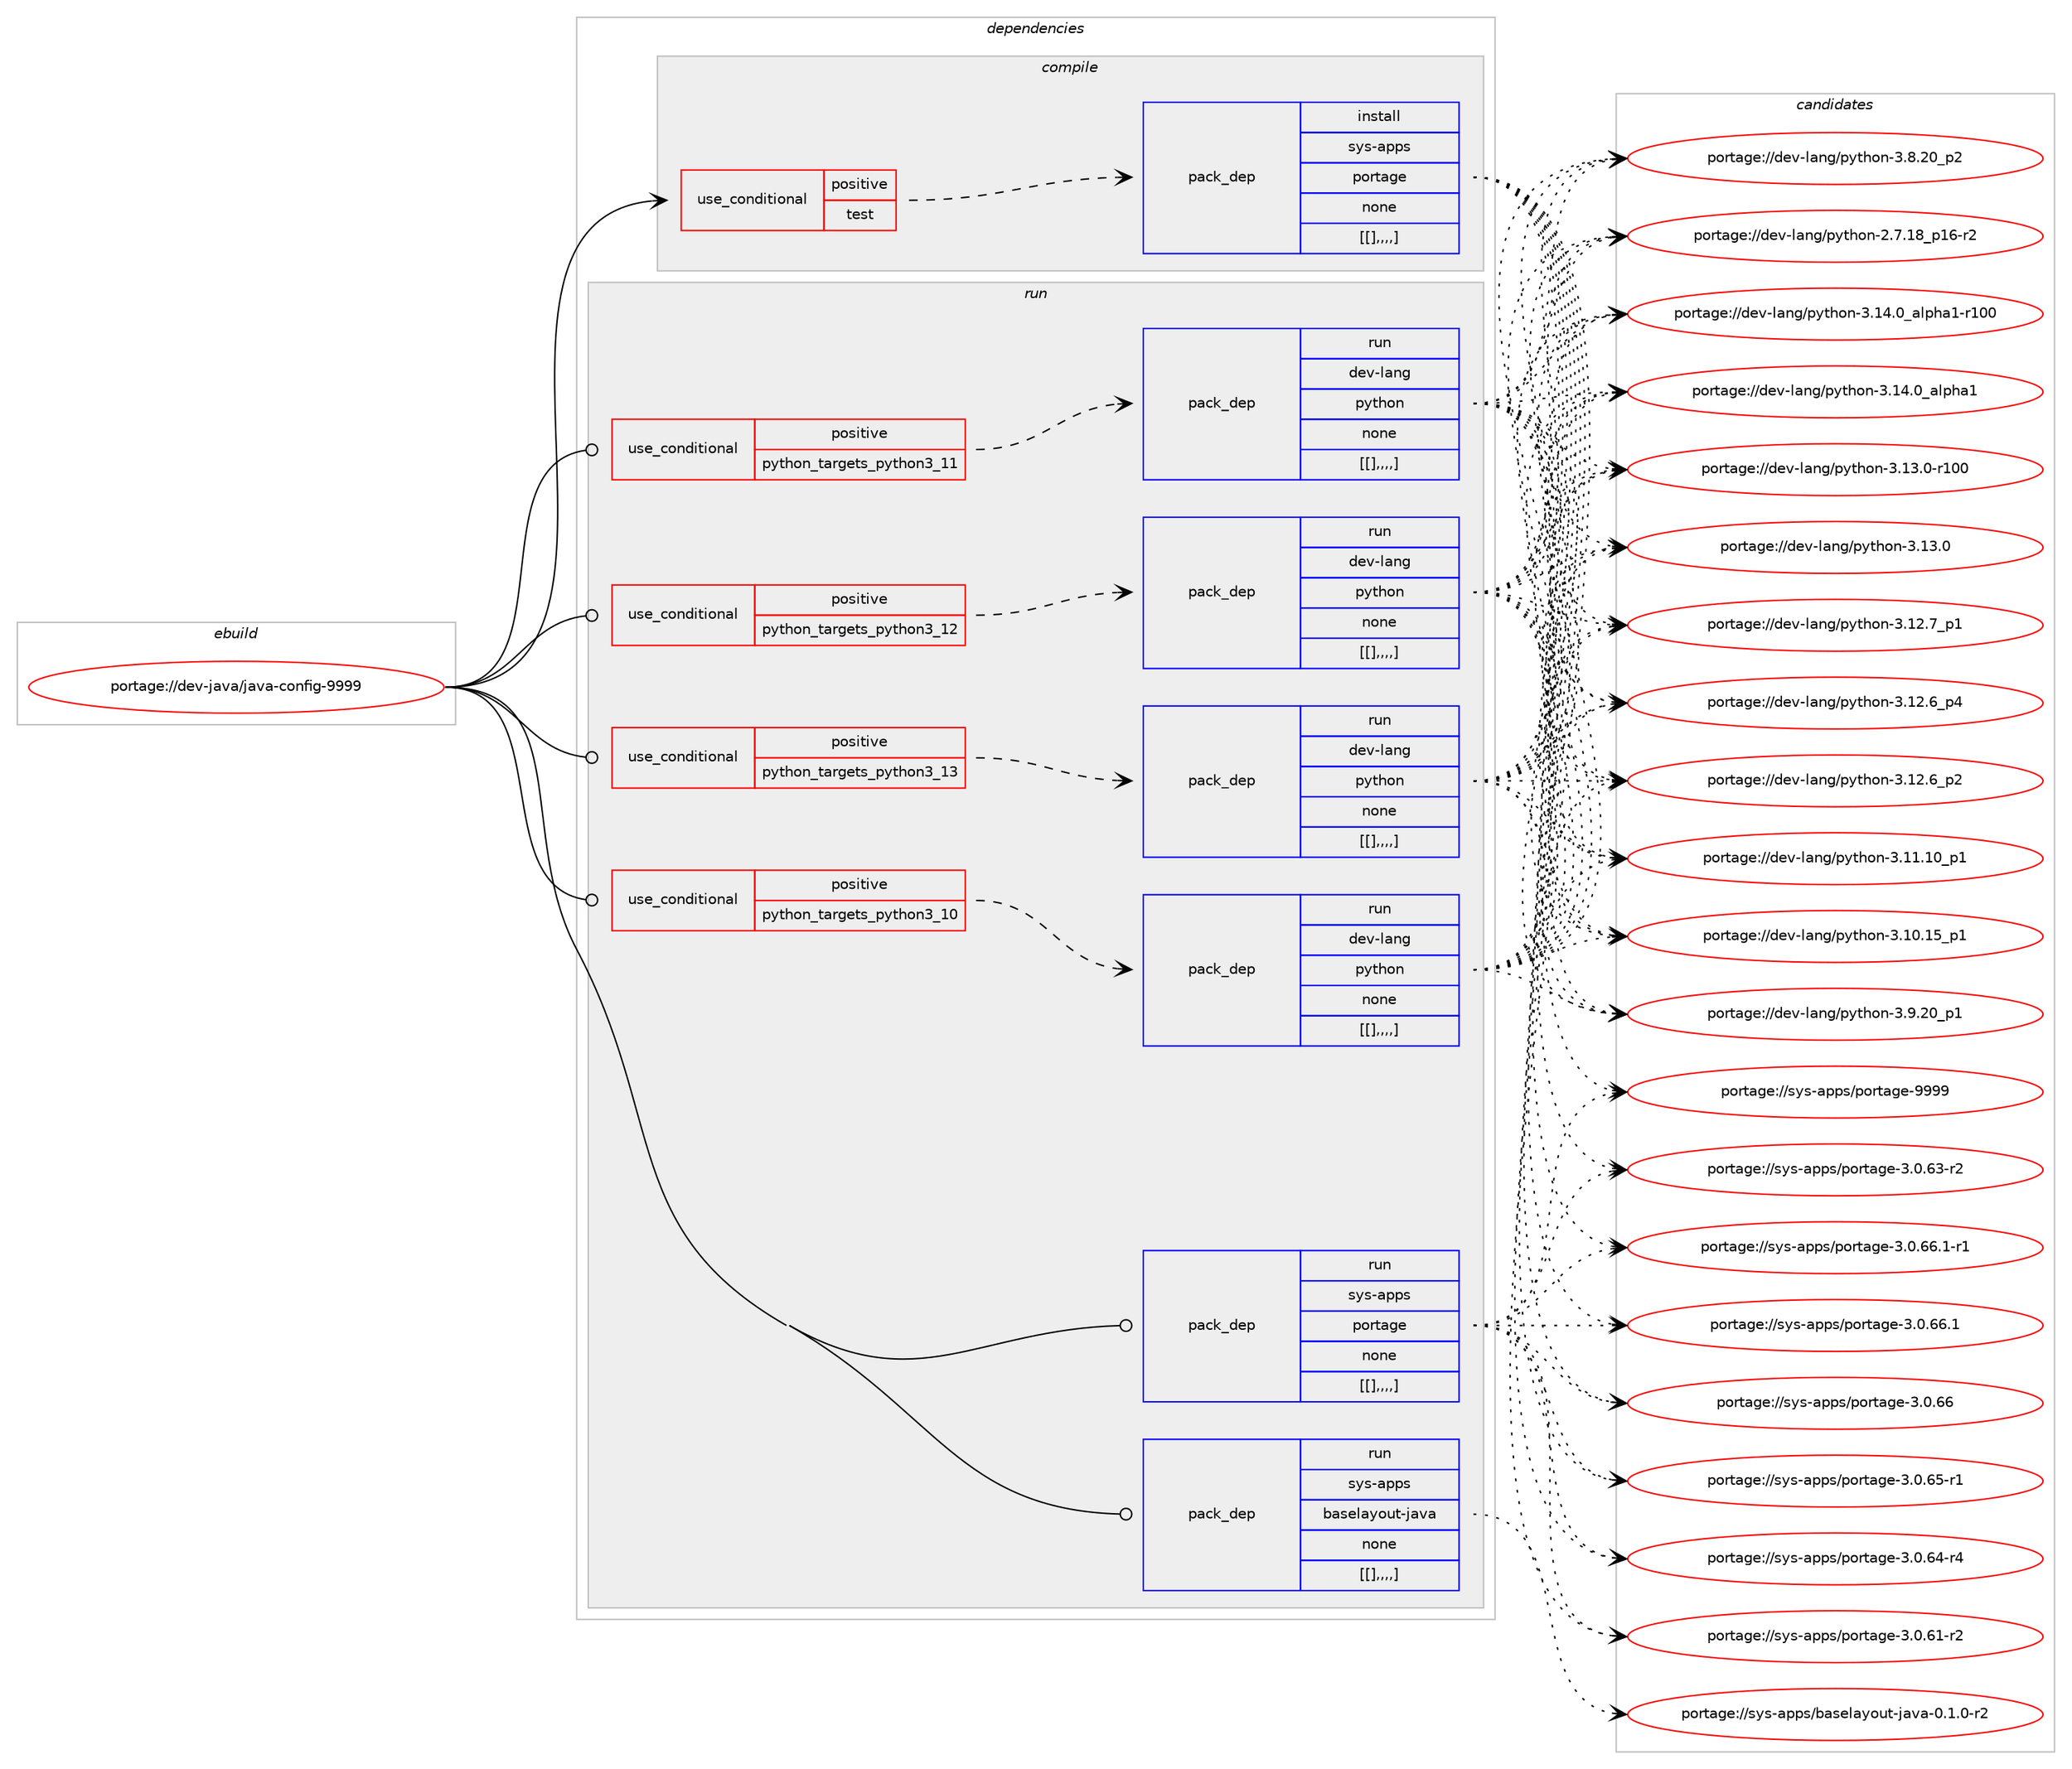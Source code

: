 digraph prolog {

# *************
# Graph options
# *************

newrank=true;
concentrate=true;
compound=true;
graph [rankdir=LR,fontname=Helvetica,fontsize=10,ranksep=1.5];#, ranksep=2.5, nodesep=0.2];
edge  [arrowhead=vee];
node  [fontname=Helvetica,fontsize=10];

# **********
# The ebuild
# **********

subgraph cluster_leftcol {
color=gray;
label=<<i>ebuild</i>>;
id [label="portage://dev-java/java-config-9999", color=red, width=4, href="../dev-java/java-config-9999.svg"];
}

# ****************
# The dependencies
# ****************

subgraph cluster_midcol {
color=gray;
label=<<i>dependencies</i>>;
subgraph cluster_compile {
fillcolor="#eeeeee";
style=filled;
label=<<i>compile</i>>;
subgraph cond23696 {
dependency98658 [label=<<TABLE BORDER="0" CELLBORDER="1" CELLSPACING="0" CELLPADDING="4"><TR><TD ROWSPAN="3" CELLPADDING="10">use_conditional</TD></TR><TR><TD>positive</TD></TR><TR><TD>test</TD></TR></TABLE>>, shape=none, color=red];
subgraph pack73831 {
dependency98661 [label=<<TABLE BORDER="0" CELLBORDER="1" CELLSPACING="0" CELLPADDING="4" WIDTH="220"><TR><TD ROWSPAN="6" CELLPADDING="30">pack_dep</TD></TR><TR><TD WIDTH="110">install</TD></TR><TR><TD>sys-apps</TD></TR><TR><TD>portage</TD></TR><TR><TD>none</TD></TR><TR><TD>[[],,,,]</TD></TR></TABLE>>, shape=none, color=blue];
}
dependency98658:e -> dependency98661:w [weight=20,style="dashed",arrowhead="vee"];
}
id:e -> dependency98658:w [weight=20,style="solid",arrowhead="vee"];
}
subgraph cluster_compileandrun {
fillcolor="#eeeeee";
style=filled;
label=<<i>compile and run</i>>;
}
subgraph cluster_run {
fillcolor="#eeeeee";
style=filled;
label=<<i>run</i>>;
subgraph cond23701 {
dependency98688 [label=<<TABLE BORDER="0" CELLBORDER="1" CELLSPACING="0" CELLPADDING="4"><TR><TD ROWSPAN="3" CELLPADDING="10">use_conditional</TD></TR><TR><TD>positive</TD></TR><TR><TD>python_targets_python3_10</TD></TR></TABLE>>, shape=none, color=red];
subgraph pack73867 {
dependency98692 [label=<<TABLE BORDER="0" CELLBORDER="1" CELLSPACING="0" CELLPADDING="4" WIDTH="220"><TR><TD ROWSPAN="6" CELLPADDING="30">pack_dep</TD></TR><TR><TD WIDTH="110">run</TD></TR><TR><TD>dev-lang</TD></TR><TR><TD>python</TD></TR><TR><TD>none</TD></TR><TR><TD>[[],,,,]</TD></TR></TABLE>>, shape=none, color=blue];
}
dependency98688:e -> dependency98692:w [weight=20,style="dashed",arrowhead="vee"];
}
id:e -> dependency98688:w [weight=20,style="solid",arrowhead="odot"];
subgraph cond23709 {
dependency98713 [label=<<TABLE BORDER="0" CELLBORDER="1" CELLSPACING="0" CELLPADDING="4"><TR><TD ROWSPAN="3" CELLPADDING="10">use_conditional</TD></TR><TR><TD>positive</TD></TR><TR><TD>python_targets_python3_11</TD></TR></TABLE>>, shape=none, color=red];
subgraph pack73907 {
dependency98749 [label=<<TABLE BORDER="0" CELLBORDER="1" CELLSPACING="0" CELLPADDING="4" WIDTH="220"><TR><TD ROWSPAN="6" CELLPADDING="30">pack_dep</TD></TR><TR><TD WIDTH="110">run</TD></TR><TR><TD>dev-lang</TD></TR><TR><TD>python</TD></TR><TR><TD>none</TD></TR><TR><TD>[[],,,,]</TD></TR></TABLE>>, shape=none, color=blue];
}
dependency98713:e -> dependency98749:w [weight=20,style="dashed",arrowhead="vee"];
}
id:e -> dependency98713:w [weight=20,style="solid",arrowhead="odot"];
subgraph cond23727 {
dependency98772 [label=<<TABLE BORDER="0" CELLBORDER="1" CELLSPACING="0" CELLPADDING="4"><TR><TD ROWSPAN="3" CELLPADDING="10">use_conditional</TD></TR><TR><TD>positive</TD></TR><TR><TD>python_targets_python3_12</TD></TR></TABLE>>, shape=none, color=red];
subgraph pack73922 {
dependency98775 [label=<<TABLE BORDER="0" CELLBORDER="1" CELLSPACING="0" CELLPADDING="4" WIDTH="220"><TR><TD ROWSPAN="6" CELLPADDING="30">pack_dep</TD></TR><TR><TD WIDTH="110">run</TD></TR><TR><TD>dev-lang</TD></TR><TR><TD>python</TD></TR><TR><TD>none</TD></TR><TR><TD>[[],,,,]</TD></TR></TABLE>>, shape=none, color=blue];
}
dependency98772:e -> dependency98775:w [weight=20,style="dashed",arrowhead="vee"];
}
id:e -> dependency98772:w [weight=20,style="solid",arrowhead="odot"];
subgraph cond23741 {
dependency98802 [label=<<TABLE BORDER="0" CELLBORDER="1" CELLSPACING="0" CELLPADDING="4"><TR><TD ROWSPAN="3" CELLPADDING="10">use_conditional</TD></TR><TR><TD>positive</TD></TR><TR><TD>python_targets_python3_13</TD></TR></TABLE>>, shape=none, color=red];
subgraph pack73947 {
dependency98809 [label=<<TABLE BORDER="0" CELLBORDER="1" CELLSPACING="0" CELLPADDING="4" WIDTH="220"><TR><TD ROWSPAN="6" CELLPADDING="30">pack_dep</TD></TR><TR><TD WIDTH="110">run</TD></TR><TR><TD>dev-lang</TD></TR><TR><TD>python</TD></TR><TR><TD>none</TD></TR><TR><TD>[[],,,,]</TD></TR></TABLE>>, shape=none, color=blue];
}
dependency98802:e -> dependency98809:w [weight=20,style="dashed",arrowhead="vee"];
}
id:e -> dependency98802:w [weight=20,style="solid",arrowhead="odot"];
subgraph pack73975 {
dependency98848 [label=<<TABLE BORDER="0" CELLBORDER="1" CELLSPACING="0" CELLPADDING="4" WIDTH="220"><TR><TD ROWSPAN="6" CELLPADDING="30">pack_dep</TD></TR><TR><TD WIDTH="110">run</TD></TR><TR><TD>sys-apps</TD></TR><TR><TD>baselayout-java</TD></TR><TR><TD>none</TD></TR><TR><TD>[[],,,,]</TD></TR></TABLE>>, shape=none, color=blue];
}
id:e -> dependency98848:w [weight=20,style="solid",arrowhead="odot"];
subgraph pack73979 {
dependency98850 [label=<<TABLE BORDER="0" CELLBORDER="1" CELLSPACING="0" CELLPADDING="4" WIDTH="220"><TR><TD ROWSPAN="6" CELLPADDING="30">pack_dep</TD></TR><TR><TD WIDTH="110">run</TD></TR><TR><TD>sys-apps</TD></TR><TR><TD>portage</TD></TR><TR><TD>none</TD></TR><TR><TD>[[],,,,]</TD></TR></TABLE>>, shape=none, color=blue];
}
id:e -> dependency98850:w [weight=20,style="solid",arrowhead="odot"];
}
}

# **************
# The candidates
# **************

subgraph cluster_choices {
rank=same;
color=gray;
label=<<i>candidates</i>>;

subgraph choice73436 {
color=black;
nodesep=1;
choice115121115459711211211547112111114116971031014557575757 [label="portage://sys-apps/portage-9999", color=red, width=4,href="../sys-apps/portage-9999.svg"];
choice115121115459711211211547112111114116971031014551464846545446494511449 [label="portage://sys-apps/portage-3.0.66.1-r1", color=red, width=4,href="../sys-apps/portage-3.0.66.1-r1.svg"];
choice11512111545971121121154711211111411697103101455146484654544649 [label="portage://sys-apps/portage-3.0.66.1", color=red, width=4,href="../sys-apps/portage-3.0.66.1.svg"];
choice1151211154597112112115471121111141169710310145514648465454 [label="portage://sys-apps/portage-3.0.66", color=red, width=4,href="../sys-apps/portage-3.0.66.svg"];
choice11512111545971121121154711211111411697103101455146484654534511449 [label="portage://sys-apps/portage-3.0.65-r1", color=red, width=4,href="../sys-apps/portage-3.0.65-r1.svg"];
choice11512111545971121121154711211111411697103101455146484654524511452 [label="portage://sys-apps/portage-3.0.64-r4", color=red, width=4,href="../sys-apps/portage-3.0.64-r4.svg"];
choice11512111545971121121154711211111411697103101455146484654514511450 [label="portage://sys-apps/portage-3.0.63-r2", color=red, width=4,href="../sys-apps/portage-3.0.63-r2.svg"];
choice11512111545971121121154711211111411697103101455146484654494511450 [label="portage://sys-apps/portage-3.0.61-r2", color=red, width=4,href="../sys-apps/portage-3.0.61-r2.svg"];
dependency98661:e -> choice115121115459711211211547112111114116971031014557575757:w [style=dotted,weight="100"];
dependency98661:e -> choice115121115459711211211547112111114116971031014551464846545446494511449:w [style=dotted,weight="100"];
dependency98661:e -> choice11512111545971121121154711211111411697103101455146484654544649:w [style=dotted,weight="100"];
dependency98661:e -> choice1151211154597112112115471121111141169710310145514648465454:w [style=dotted,weight="100"];
dependency98661:e -> choice11512111545971121121154711211111411697103101455146484654534511449:w [style=dotted,weight="100"];
dependency98661:e -> choice11512111545971121121154711211111411697103101455146484654524511452:w [style=dotted,weight="100"];
dependency98661:e -> choice11512111545971121121154711211111411697103101455146484654514511450:w [style=dotted,weight="100"];
dependency98661:e -> choice11512111545971121121154711211111411697103101455146484654494511450:w [style=dotted,weight="100"];
}
subgraph choice73447 {
color=black;
nodesep=1;
choice100101118451089711010347112121116104111110455146495246489597108112104974945114494848 [label="portage://dev-lang/python-3.14.0_alpha1-r100", color=red, width=4,href="../dev-lang/python-3.14.0_alpha1-r100.svg"];
choice1001011184510897110103471121211161041111104551464952464895971081121049749 [label="portage://dev-lang/python-3.14.0_alpha1", color=red, width=4,href="../dev-lang/python-3.14.0_alpha1.svg"];
choice1001011184510897110103471121211161041111104551464951464845114494848 [label="portage://dev-lang/python-3.13.0-r100", color=red, width=4,href="../dev-lang/python-3.13.0-r100.svg"];
choice10010111845108971101034711212111610411111045514649514648 [label="portage://dev-lang/python-3.13.0", color=red, width=4,href="../dev-lang/python-3.13.0.svg"];
choice100101118451089711010347112121116104111110455146495046559511249 [label="portage://dev-lang/python-3.12.7_p1", color=red, width=4,href="../dev-lang/python-3.12.7_p1.svg"];
choice100101118451089711010347112121116104111110455146495046549511252 [label="portage://dev-lang/python-3.12.6_p4", color=red, width=4,href="../dev-lang/python-3.12.6_p4.svg"];
choice100101118451089711010347112121116104111110455146495046549511250 [label="portage://dev-lang/python-3.12.6_p2", color=red, width=4,href="../dev-lang/python-3.12.6_p2.svg"];
choice10010111845108971101034711212111610411111045514649494649489511249 [label="portage://dev-lang/python-3.11.10_p1", color=red, width=4,href="../dev-lang/python-3.11.10_p1.svg"];
choice10010111845108971101034711212111610411111045514649484649539511249 [label="portage://dev-lang/python-3.10.15_p1", color=red, width=4,href="../dev-lang/python-3.10.15_p1.svg"];
choice100101118451089711010347112121116104111110455146574650489511249 [label="portage://dev-lang/python-3.9.20_p1", color=red, width=4,href="../dev-lang/python-3.9.20_p1.svg"];
choice100101118451089711010347112121116104111110455146564650489511250 [label="portage://dev-lang/python-3.8.20_p2", color=red, width=4,href="../dev-lang/python-3.8.20_p2.svg"];
choice100101118451089711010347112121116104111110455046554649569511249544511450 [label="portage://dev-lang/python-2.7.18_p16-r2", color=red, width=4,href="../dev-lang/python-2.7.18_p16-r2.svg"];
dependency98692:e -> choice100101118451089711010347112121116104111110455146495246489597108112104974945114494848:w [style=dotted,weight="100"];
dependency98692:e -> choice1001011184510897110103471121211161041111104551464952464895971081121049749:w [style=dotted,weight="100"];
dependency98692:e -> choice1001011184510897110103471121211161041111104551464951464845114494848:w [style=dotted,weight="100"];
dependency98692:e -> choice10010111845108971101034711212111610411111045514649514648:w [style=dotted,weight="100"];
dependency98692:e -> choice100101118451089711010347112121116104111110455146495046559511249:w [style=dotted,weight="100"];
dependency98692:e -> choice100101118451089711010347112121116104111110455146495046549511252:w [style=dotted,weight="100"];
dependency98692:e -> choice100101118451089711010347112121116104111110455146495046549511250:w [style=dotted,weight="100"];
dependency98692:e -> choice10010111845108971101034711212111610411111045514649494649489511249:w [style=dotted,weight="100"];
dependency98692:e -> choice10010111845108971101034711212111610411111045514649484649539511249:w [style=dotted,weight="100"];
dependency98692:e -> choice100101118451089711010347112121116104111110455146574650489511249:w [style=dotted,weight="100"];
dependency98692:e -> choice100101118451089711010347112121116104111110455146564650489511250:w [style=dotted,weight="100"];
dependency98692:e -> choice100101118451089711010347112121116104111110455046554649569511249544511450:w [style=dotted,weight="100"];
}
subgraph choice73463 {
color=black;
nodesep=1;
choice100101118451089711010347112121116104111110455146495246489597108112104974945114494848 [label="portage://dev-lang/python-3.14.0_alpha1-r100", color=red, width=4,href="../dev-lang/python-3.14.0_alpha1-r100.svg"];
choice1001011184510897110103471121211161041111104551464952464895971081121049749 [label="portage://dev-lang/python-3.14.0_alpha1", color=red, width=4,href="../dev-lang/python-3.14.0_alpha1.svg"];
choice1001011184510897110103471121211161041111104551464951464845114494848 [label="portage://dev-lang/python-3.13.0-r100", color=red, width=4,href="../dev-lang/python-3.13.0-r100.svg"];
choice10010111845108971101034711212111610411111045514649514648 [label="portage://dev-lang/python-3.13.0", color=red, width=4,href="../dev-lang/python-3.13.0.svg"];
choice100101118451089711010347112121116104111110455146495046559511249 [label="portage://dev-lang/python-3.12.7_p1", color=red, width=4,href="../dev-lang/python-3.12.7_p1.svg"];
choice100101118451089711010347112121116104111110455146495046549511252 [label="portage://dev-lang/python-3.12.6_p4", color=red, width=4,href="../dev-lang/python-3.12.6_p4.svg"];
choice100101118451089711010347112121116104111110455146495046549511250 [label="portage://dev-lang/python-3.12.6_p2", color=red, width=4,href="../dev-lang/python-3.12.6_p2.svg"];
choice10010111845108971101034711212111610411111045514649494649489511249 [label="portage://dev-lang/python-3.11.10_p1", color=red, width=4,href="../dev-lang/python-3.11.10_p1.svg"];
choice10010111845108971101034711212111610411111045514649484649539511249 [label="portage://dev-lang/python-3.10.15_p1", color=red, width=4,href="../dev-lang/python-3.10.15_p1.svg"];
choice100101118451089711010347112121116104111110455146574650489511249 [label="portage://dev-lang/python-3.9.20_p1", color=red, width=4,href="../dev-lang/python-3.9.20_p1.svg"];
choice100101118451089711010347112121116104111110455146564650489511250 [label="portage://dev-lang/python-3.8.20_p2", color=red, width=4,href="../dev-lang/python-3.8.20_p2.svg"];
choice100101118451089711010347112121116104111110455046554649569511249544511450 [label="portage://dev-lang/python-2.7.18_p16-r2", color=red, width=4,href="../dev-lang/python-2.7.18_p16-r2.svg"];
dependency98749:e -> choice100101118451089711010347112121116104111110455146495246489597108112104974945114494848:w [style=dotted,weight="100"];
dependency98749:e -> choice1001011184510897110103471121211161041111104551464952464895971081121049749:w [style=dotted,weight="100"];
dependency98749:e -> choice1001011184510897110103471121211161041111104551464951464845114494848:w [style=dotted,weight="100"];
dependency98749:e -> choice10010111845108971101034711212111610411111045514649514648:w [style=dotted,weight="100"];
dependency98749:e -> choice100101118451089711010347112121116104111110455146495046559511249:w [style=dotted,weight="100"];
dependency98749:e -> choice100101118451089711010347112121116104111110455146495046549511252:w [style=dotted,weight="100"];
dependency98749:e -> choice100101118451089711010347112121116104111110455146495046549511250:w [style=dotted,weight="100"];
dependency98749:e -> choice10010111845108971101034711212111610411111045514649494649489511249:w [style=dotted,weight="100"];
dependency98749:e -> choice10010111845108971101034711212111610411111045514649484649539511249:w [style=dotted,weight="100"];
dependency98749:e -> choice100101118451089711010347112121116104111110455146574650489511249:w [style=dotted,weight="100"];
dependency98749:e -> choice100101118451089711010347112121116104111110455146564650489511250:w [style=dotted,weight="100"];
dependency98749:e -> choice100101118451089711010347112121116104111110455046554649569511249544511450:w [style=dotted,weight="100"];
}
subgraph choice73480 {
color=black;
nodesep=1;
choice100101118451089711010347112121116104111110455146495246489597108112104974945114494848 [label="portage://dev-lang/python-3.14.0_alpha1-r100", color=red, width=4,href="../dev-lang/python-3.14.0_alpha1-r100.svg"];
choice1001011184510897110103471121211161041111104551464952464895971081121049749 [label="portage://dev-lang/python-3.14.0_alpha1", color=red, width=4,href="../dev-lang/python-3.14.0_alpha1.svg"];
choice1001011184510897110103471121211161041111104551464951464845114494848 [label="portage://dev-lang/python-3.13.0-r100", color=red, width=4,href="../dev-lang/python-3.13.0-r100.svg"];
choice10010111845108971101034711212111610411111045514649514648 [label="portage://dev-lang/python-3.13.0", color=red, width=4,href="../dev-lang/python-3.13.0.svg"];
choice100101118451089711010347112121116104111110455146495046559511249 [label="portage://dev-lang/python-3.12.7_p1", color=red, width=4,href="../dev-lang/python-3.12.7_p1.svg"];
choice100101118451089711010347112121116104111110455146495046549511252 [label="portage://dev-lang/python-3.12.6_p4", color=red, width=4,href="../dev-lang/python-3.12.6_p4.svg"];
choice100101118451089711010347112121116104111110455146495046549511250 [label="portage://dev-lang/python-3.12.6_p2", color=red, width=4,href="../dev-lang/python-3.12.6_p2.svg"];
choice10010111845108971101034711212111610411111045514649494649489511249 [label="portage://dev-lang/python-3.11.10_p1", color=red, width=4,href="../dev-lang/python-3.11.10_p1.svg"];
choice10010111845108971101034711212111610411111045514649484649539511249 [label="portage://dev-lang/python-3.10.15_p1", color=red, width=4,href="../dev-lang/python-3.10.15_p1.svg"];
choice100101118451089711010347112121116104111110455146574650489511249 [label="portage://dev-lang/python-3.9.20_p1", color=red, width=4,href="../dev-lang/python-3.9.20_p1.svg"];
choice100101118451089711010347112121116104111110455146564650489511250 [label="portage://dev-lang/python-3.8.20_p2", color=red, width=4,href="../dev-lang/python-3.8.20_p2.svg"];
choice100101118451089711010347112121116104111110455046554649569511249544511450 [label="portage://dev-lang/python-2.7.18_p16-r2", color=red, width=4,href="../dev-lang/python-2.7.18_p16-r2.svg"];
dependency98775:e -> choice100101118451089711010347112121116104111110455146495246489597108112104974945114494848:w [style=dotted,weight="100"];
dependency98775:e -> choice1001011184510897110103471121211161041111104551464952464895971081121049749:w [style=dotted,weight="100"];
dependency98775:e -> choice1001011184510897110103471121211161041111104551464951464845114494848:w [style=dotted,weight="100"];
dependency98775:e -> choice10010111845108971101034711212111610411111045514649514648:w [style=dotted,weight="100"];
dependency98775:e -> choice100101118451089711010347112121116104111110455146495046559511249:w [style=dotted,weight="100"];
dependency98775:e -> choice100101118451089711010347112121116104111110455146495046549511252:w [style=dotted,weight="100"];
dependency98775:e -> choice100101118451089711010347112121116104111110455146495046549511250:w [style=dotted,weight="100"];
dependency98775:e -> choice10010111845108971101034711212111610411111045514649494649489511249:w [style=dotted,weight="100"];
dependency98775:e -> choice10010111845108971101034711212111610411111045514649484649539511249:w [style=dotted,weight="100"];
dependency98775:e -> choice100101118451089711010347112121116104111110455146574650489511249:w [style=dotted,weight="100"];
dependency98775:e -> choice100101118451089711010347112121116104111110455146564650489511250:w [style=dotted,weight="100"];
dependency98775:e -> choice100101118451089711010347112121116104111110455046554649569511249544511450:w [style=dotted,weight="100"];
}
subgraph choice73527 {
color=black;
nodesep=1;
choice100101118451089711010347112121116104111110455146495246489597108112104974945114494848 [label="portage://dev-lang/python-3.14.0_alpha1-r100", color=red, width=4,href="../dev-lang/python-3.14.0_alpha1-r100.svg"];
choice1001011184510897110103471121211161041111104551464952464895971081121049749 [label="portage://dev-lang/python-3.14.0_alpha1", color=red, width=4,href="../dev-lang/python-3.14.0_alpha1.svg"];
choice1001011184510897110103471121211161041111104551464951464845114494848 [label="portage://dev-lang/python-3.13.0-r100", color=red, width=4,href="../dev-lang/python-3.13.0-r100.svg"];
choice10010111845108971101034711212111610411111045514649514648 [label="portage://dev-lang/python-3.13.0", color=red, width=4,href="../dev-lang/python-3.13.0.svg"];
choice100101118451089711010347112121116104111110455146495046559511249 [label="portage://dev-lang/python-3.12.7_p1", color=red, width=4,href="../dev-lang/python-3.12.7_p1.svg"];
choice100101118451089711010347112121116104111110455146495046549511252 [label="portage://dev-lang/python-3.12.6_p4", color=red, width=4,href="../dev-lang/python-3.12.6_p4.svg"];
choice100101118451089711010347112121116104111110455146495046549511250 [label="portage://dev-lang/python-3.12.6_p2", color=red, width=4,href="../dev-lang/python-3.12.6_p2.svg"];
choice10010111845108971101034711212111610411111045514649494649489511249 [label="portage://dev-lang/python-3.11.10_p1", color=red, width=4,href="../dev-lang/python-3.11.10_p1.svg"];
choice10010111845108971101034711212111610411111045514649484649539511249 [label="portage://dev-lang/python-3.10.15_p1", color=red, width=4,href="../dev-lang/python-3.10.15_p1.svg"];
choice100101118451089711010347112121116104111110455146574650489511249 [label="portage://dev-lang/python-3.9.20_p1", color=red, width=4,href="../dev-lang/python-3.9.20_p1.svg"];
choice100101118451089711010347112121116104111110455146564650489511250 [label="portage://dev-lang/python-3.8.20_p2", color=red, width=4,href="../dev-lang/python-3.8.20_p2.svg"];
choice100101118451089711010347112121116104111110455046554649569511249544511450 [label="portage://dev-lang/python-2.7.18_p16-r2", color=red, width=4,href="../dev-lang/python-2.7.18_p16-r2.svg"];
dependency98809:e -> choice100101118451089711010347112121116104111110455146495246489597108112104974945114494848:w [style=dotted,weight="100"];
dependency98809:e -> choice1001011184510897110103471121211161041111104551464952464895971081121049749:w [style=dotted,weight="100"];
dependency98809:e -> choice1001011184510897110103471121211161041111104551464951464845114494848:w [style=dotted,weight="100"];
dependency98809:e -> choice10010111845108971101034711212111610411111045514649514648:w [style=dotted,weight="100"];
dependency98809:e -> choice100101118451089711010347112121116104111110455146495046559511249:w [style=dotted,weight="100"];
dependency98809:e -> choice100101118451089711010347112121116104111110455146495046549511252:w [style=dotted,weight="100"];
dependency98809:e -> choice100101118451089711010347112121116104111110455146495046549511250:w [style=dotted,weight="100"];
dependency98809:e -> choice10010111845108971101034711212111610411111045514649494649489511249:w [style=dotted,weight="100"];
dependency98809:e -> choice10010111845108971101034711212111610411111045514649484649539511249:w [style=dotted,weight="100"];
dependency98809:e -> choice100101118451089711010347112121116104111110455146574650489511249:w [style=dotted,weight="100"];
dependency98809:e -> choice100101118451089711010347112121116104111110455146564650489511250:w [style=dotted,weight="100"];
dependency98809:e -> choice100101118451089711010347112121116104111110455046554649569511249544511450:w [style=dotted,weight="100"];
}
subgraph choice73548 {
color=black;
nodesep=1;
choice1151211154597112112115479897115101108971211111171164510697118974548464946484511450 [label="portage://sys-apps/baselayout-java-0.1.0-r2", color=red, width=4,href="../sys-apps/baselayout-java-0.1.0-r2.svg"];
dependency98848:e -> choice1151211154597112112115479897115101108971211111171164510697118974548464946484511450:w [style=dotted,weight="100"];
}
subgraph choice73584 {
color=black;
nodesep=1;
choice115121115459711211211547112111114116971031014557575757 [label="portage://sys-apps/portage-9999", color=red, width=4,href="../sys-apps/portage-9999.svg"];
choice115121115459711211211547112111114116971031014551464846545446494511449 [label="portage://sys-apps/portage-3.0.66.1-r1", color=red, width=4,href="../sys-apps/portage-3.0.66.1-r1.svg"];
choice11512111545971121121154711211111411697103101455146484654544649 [label="portage://sys-apps/portage-3.0.66.1", color=red, width=4,href="../sys-apps/portage-3.0.66.1.svg"];
choice1151211154597112112115471121111141169710310145514648465454 [label="portage://sys-apps/portage-3.0.66", color=red, width=4,href="../sys-apps/portage-3.0.66.svg"];
choice11512111545971121121154711211111411697103101455146484654534511449 [label="portage://sys-apps/portage-3.0.65-r1", color=red, width=4,href="../sys-apps/portage-3.0.65-r1.svg"];
choice11512111545971121121154711211111411697103101455146484654524511452 [label="portage://sys-apps/portage-3.0.64-r4", color=red, width=4,href="../sys-apps/portage-3.0.64-r4.svg"];
choice11512111545971121121154711211111411697103101455146484654514511450 [label="portage://sys-apps/portage-3.0.63-r2", color=red, width=4,href="../sys-apps/portage-3.0.63-r2.svg"];
choice11512111545971121121154711211111411697103101455146484654494511450 [label="portage://sys-apps/portage-3.0.61-r2", color=red, width=4,href="../sys-apps/portage-3.0.61-r2.svg"];
dependency98850:e -> choice115121115459711211211547112111114116971031014557575757:w [style=dotted,weight="100"];
dependency98850:e -> choice115121115459711211211547112111114116971031014551464846545446494511449:w [style=dotted,weight="100"];
dependency98850:e -> choice11512111545971121121154711211111411697103101455146484654544649:w [style=dotted,weight="100"];
dependency98850:e -> choice1151211154597112112115471121111141169710310145514648465454:w [style=dotted,weight="100"];
dependency98850:e -> choice11512111545971121121154711211111411697103101455146484654534511449:w [style=dotted,weight="100"];
dependency98850:e -> choice11512111545971121121154711211111411697103101455146484654524511452:w [style=dotted,weight="100"];
dependency98850:e -> choice11512111545971121121154711211111411697103101455146484654514511450:w [style=dotted,weight="100"];
dependency98850:e -> choice11512111545971121121154711211111411697103101455146484654494511450:w [style=dotted,weight="100"];
}
}

}
